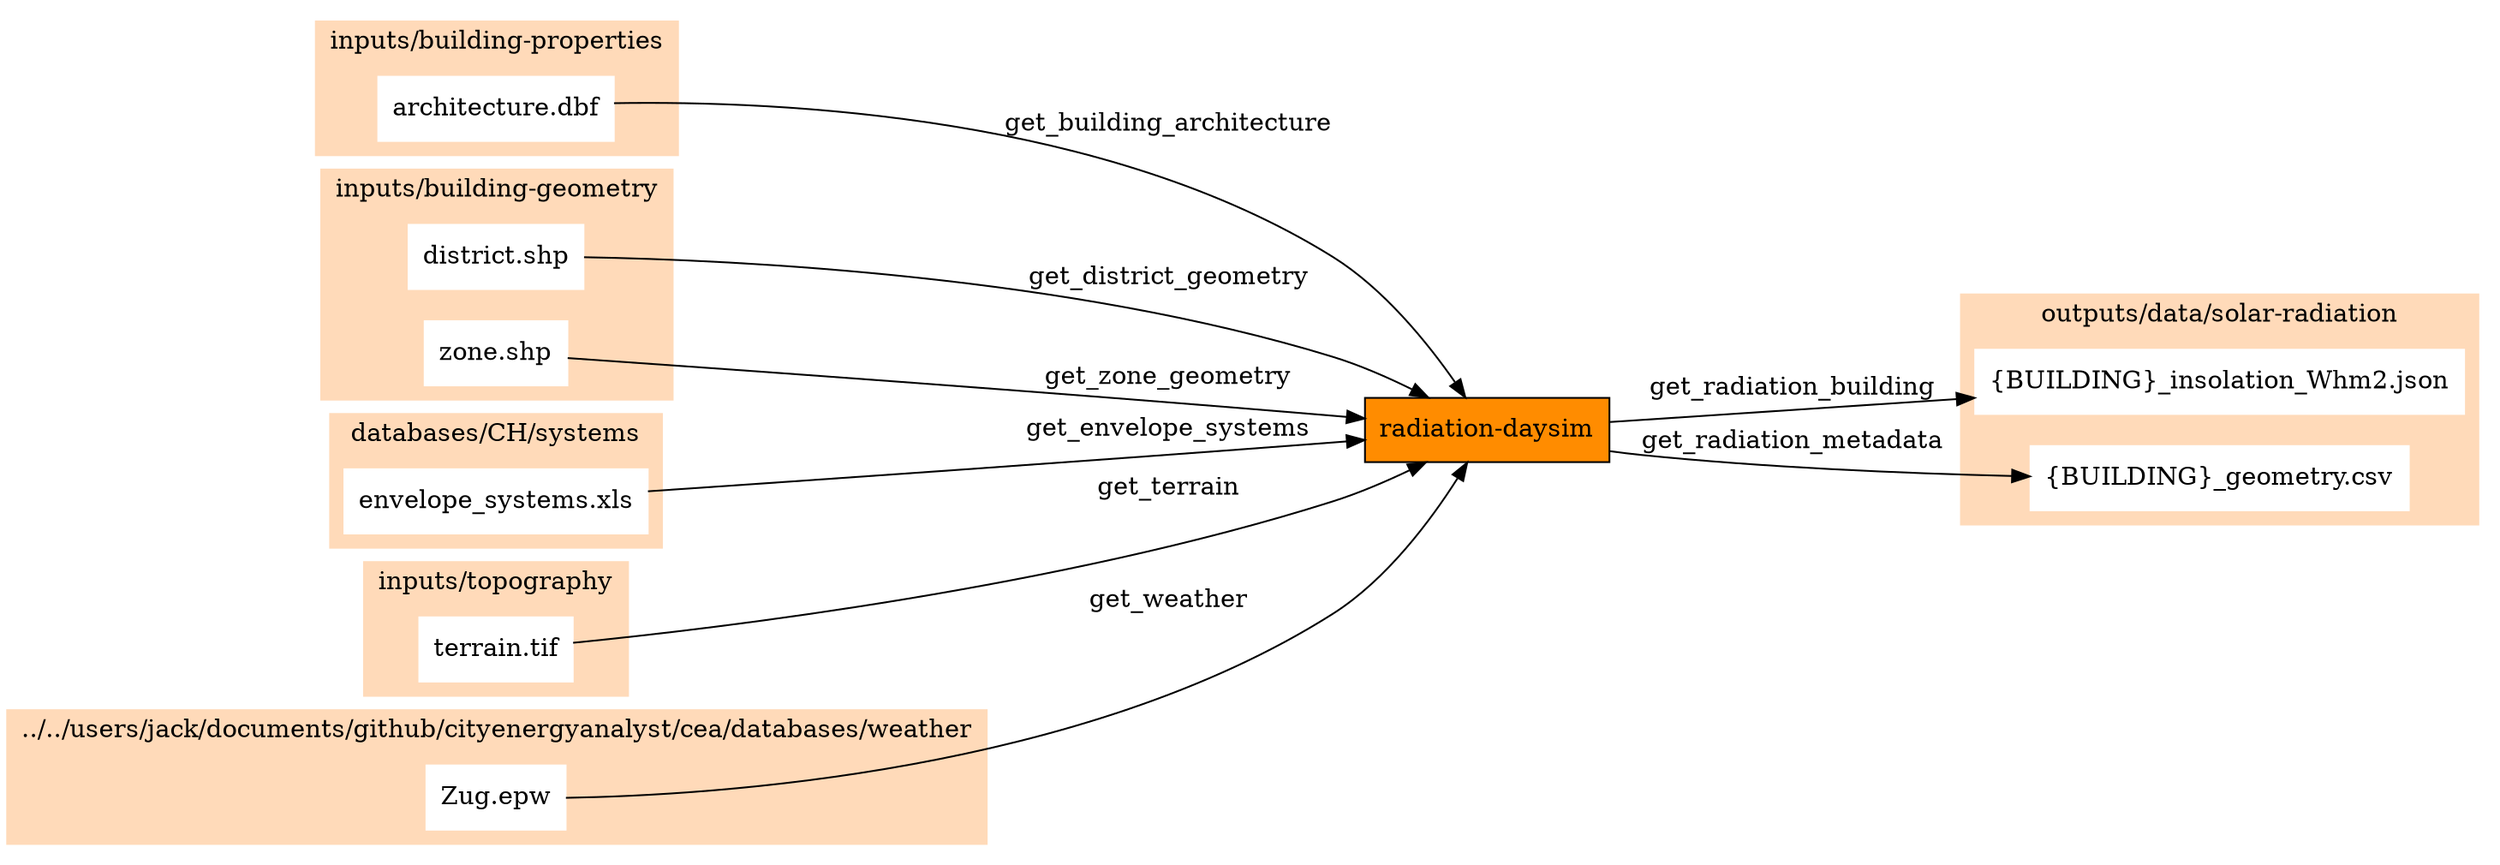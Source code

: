 digraph trace_inputlocator {
    rankdir="LR";
    node [shape=box];
    graph [overlap = false];
    "radiation-daysim"[style=filled, fillcolor=darkorange];
    "architecture.dbf" -> "radiation-daysim"[label="get_building_architecture"]
    "district.shp" -> "radiation-daysim"[label="get_district_geometry"]
    "envelope_systems.xls" -> "radiation-daysim"[label="get_envelope_systems"]
    "terrain.tif" -> "radiation-daysim"[label="get_terrain"]
    "Zug.epw" -> "radiation-daysim"[label="get_weather"]
    "zone.shp" -> "radiation-daysim"[label="get_zone_geometry"]
    "radiation-daysim" -> "{BUILDING}_insolation_Whm2.json"[label="get_radiation_building"]
    "radiation-daysim" -> "{BUILDING}_geometry.csv"[label="get_radiation_metadata"]
    subgraph cluster_0 {
        style = filled;
        color = peachpuff;
        label="../../users/jack/documents/github/cityenergyanalyst/cea/databases/weather";
    "Zug.epw"[style=filled, color=white]
    }
    subgraph cluster_1 {
        style = filled;
        color = peachpuff;
        label="databases/CH/systems";
    "envelope_systems.xls"[style=filled, color=white]
    }
    subgraph cluster_2 {
        style = filled;
        color = peachpuff;
        label="inputs/building-geometry";
    "district.shp"[style=filled, color=white]
    "zone.shp"[style=filled, color=white]
    }
    subgraph cluster_3 {
        style = filled;
        color = peachpuff;
        label="inputs/building-properties";
    "architecture.dbf"[style=filled, color=white]
    }
    subgraph cluster_4 {
        style = filled;
        color = peachpuff;
        label="inputs/topography";
    "terrain.tif"[style=filled, color=white]
    }
    subgraph cluster_5 {
        style = filled;
        color = peachpuff;
        label="outputs/data/solar-radiation";
    "{BUILDING}_insolation_Whm2.json"[style=filled, color=white]
    "{BUILDING}_geometry.csv"[style=filled, color=white]
    }
    }